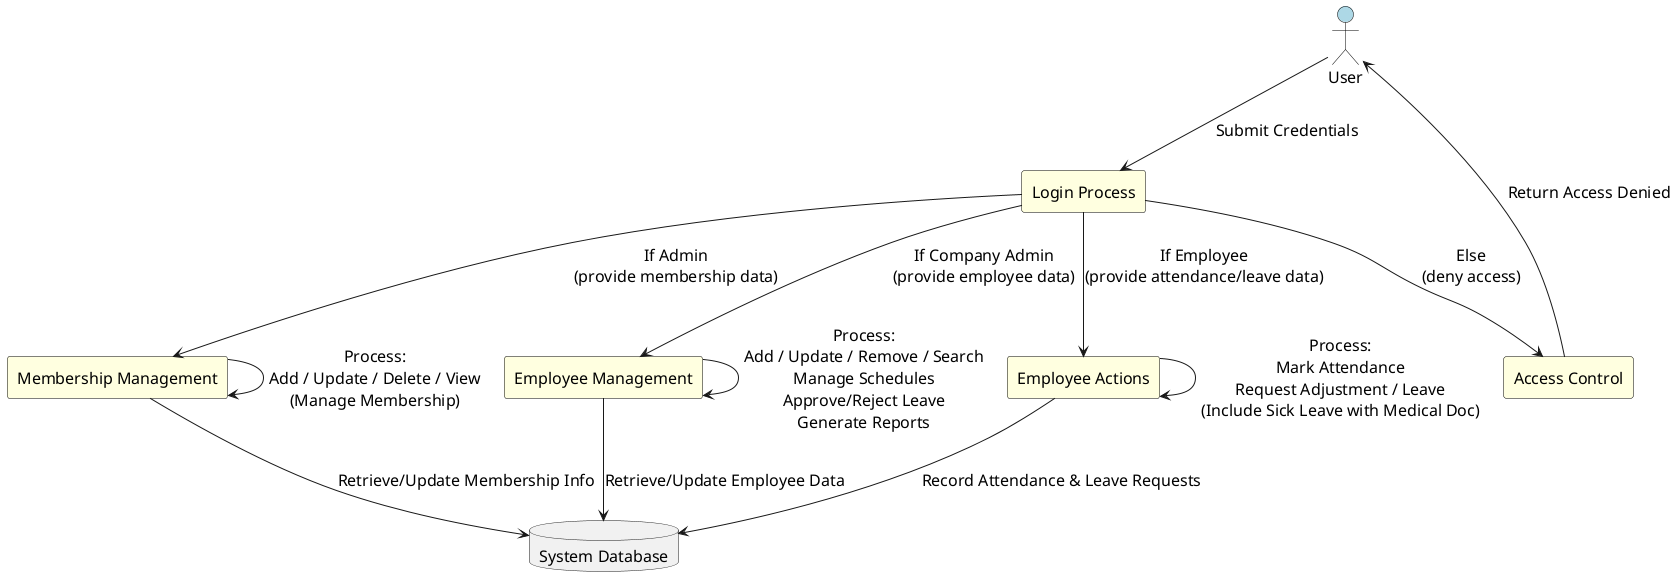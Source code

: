 @startuml
' Increase font size for better readability when inserted in Word
skinparam defaultFontSize 16
skinparam rectangle {
  BorderColor Black
  BackgroundColor LightYellow
}
skinparam actor {
  BackgroundColor LightBlue
  BorderColor Black
}

actor User

' Define Processes as rectangles
rectangle "Login Process" as LoginProcess
rectangle "Membership Management" as MembershipMgmt
rectangle "Employee Management" as EmployeeMgmt
rectangle "Employee Actions" as EmployeeActions
rectangle "Access Control" as AccessControl
database "System Database" as Database

' Data Flow from User to Login
User --> LoginProcess : Submit Credentials

' Decision flows from Login Process based on role
LoginProcess --> MembershipMgmt : If Admin\n(provide membership data)
LoginProcess --> EmployeeMgmt : If Company Admin\n(provide employee data)
LoginProcess --> EmployeeActions : If Employee\n(provide attendance/leave data)
LoginProcess --> AccessControl : Else\n(deny access)

' Membership Management flows
MembershipMgmt --> Database : Retrieve/Update Membership Info
MembershipMgmt --> MembershipMgmt : Process:\nAdd / Update / Delete / View\n(Manage Membership)

' Employee Management flows
EmployeeMgmt --> Database : Retrieve/Update Employee Data
EmployeeMgmt --> EmployeeMgmt : Process:\nAdd / Update / Remove / Search\nManage Schedules\nApprove/Reject Leave\nGenerate Reports

' Employee Actions flows
EmployeeActions --> Database : Record Attendance & Leave Requests
EmployeeActions --> EmployeeActions : Process:\nMark Attendance\nRequest Adjustment / Leave\n(Include Sick Leave with Medical Doc)

' Access Control sends result back to Login Process or directly to User
AccessControl --> User : Return Access Denied

@enduml
